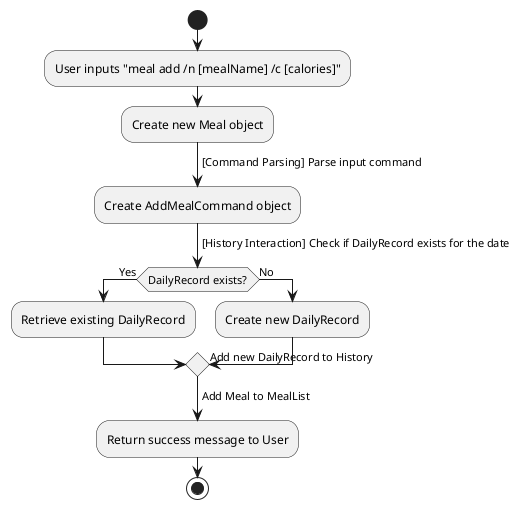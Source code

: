 @startuml
start

:User inputs "meal add /n [mealName] /c [calories]";

:Create new Meal object;
-> [Command Parsing] Parse input command;
:Create AddMealCommand object;

-> [History Interaction] Check if DailyRecord exists for the date;
if (DailyRecord exists?) then (Yes)
  :Retrieve existing DailyRecord;
else (No)
  :Create new DailyRecord;
  -> Add new DailyRecord to History;
endif

-> Add Meal to MealList;
:Return success message to User;
stop
@enduml
